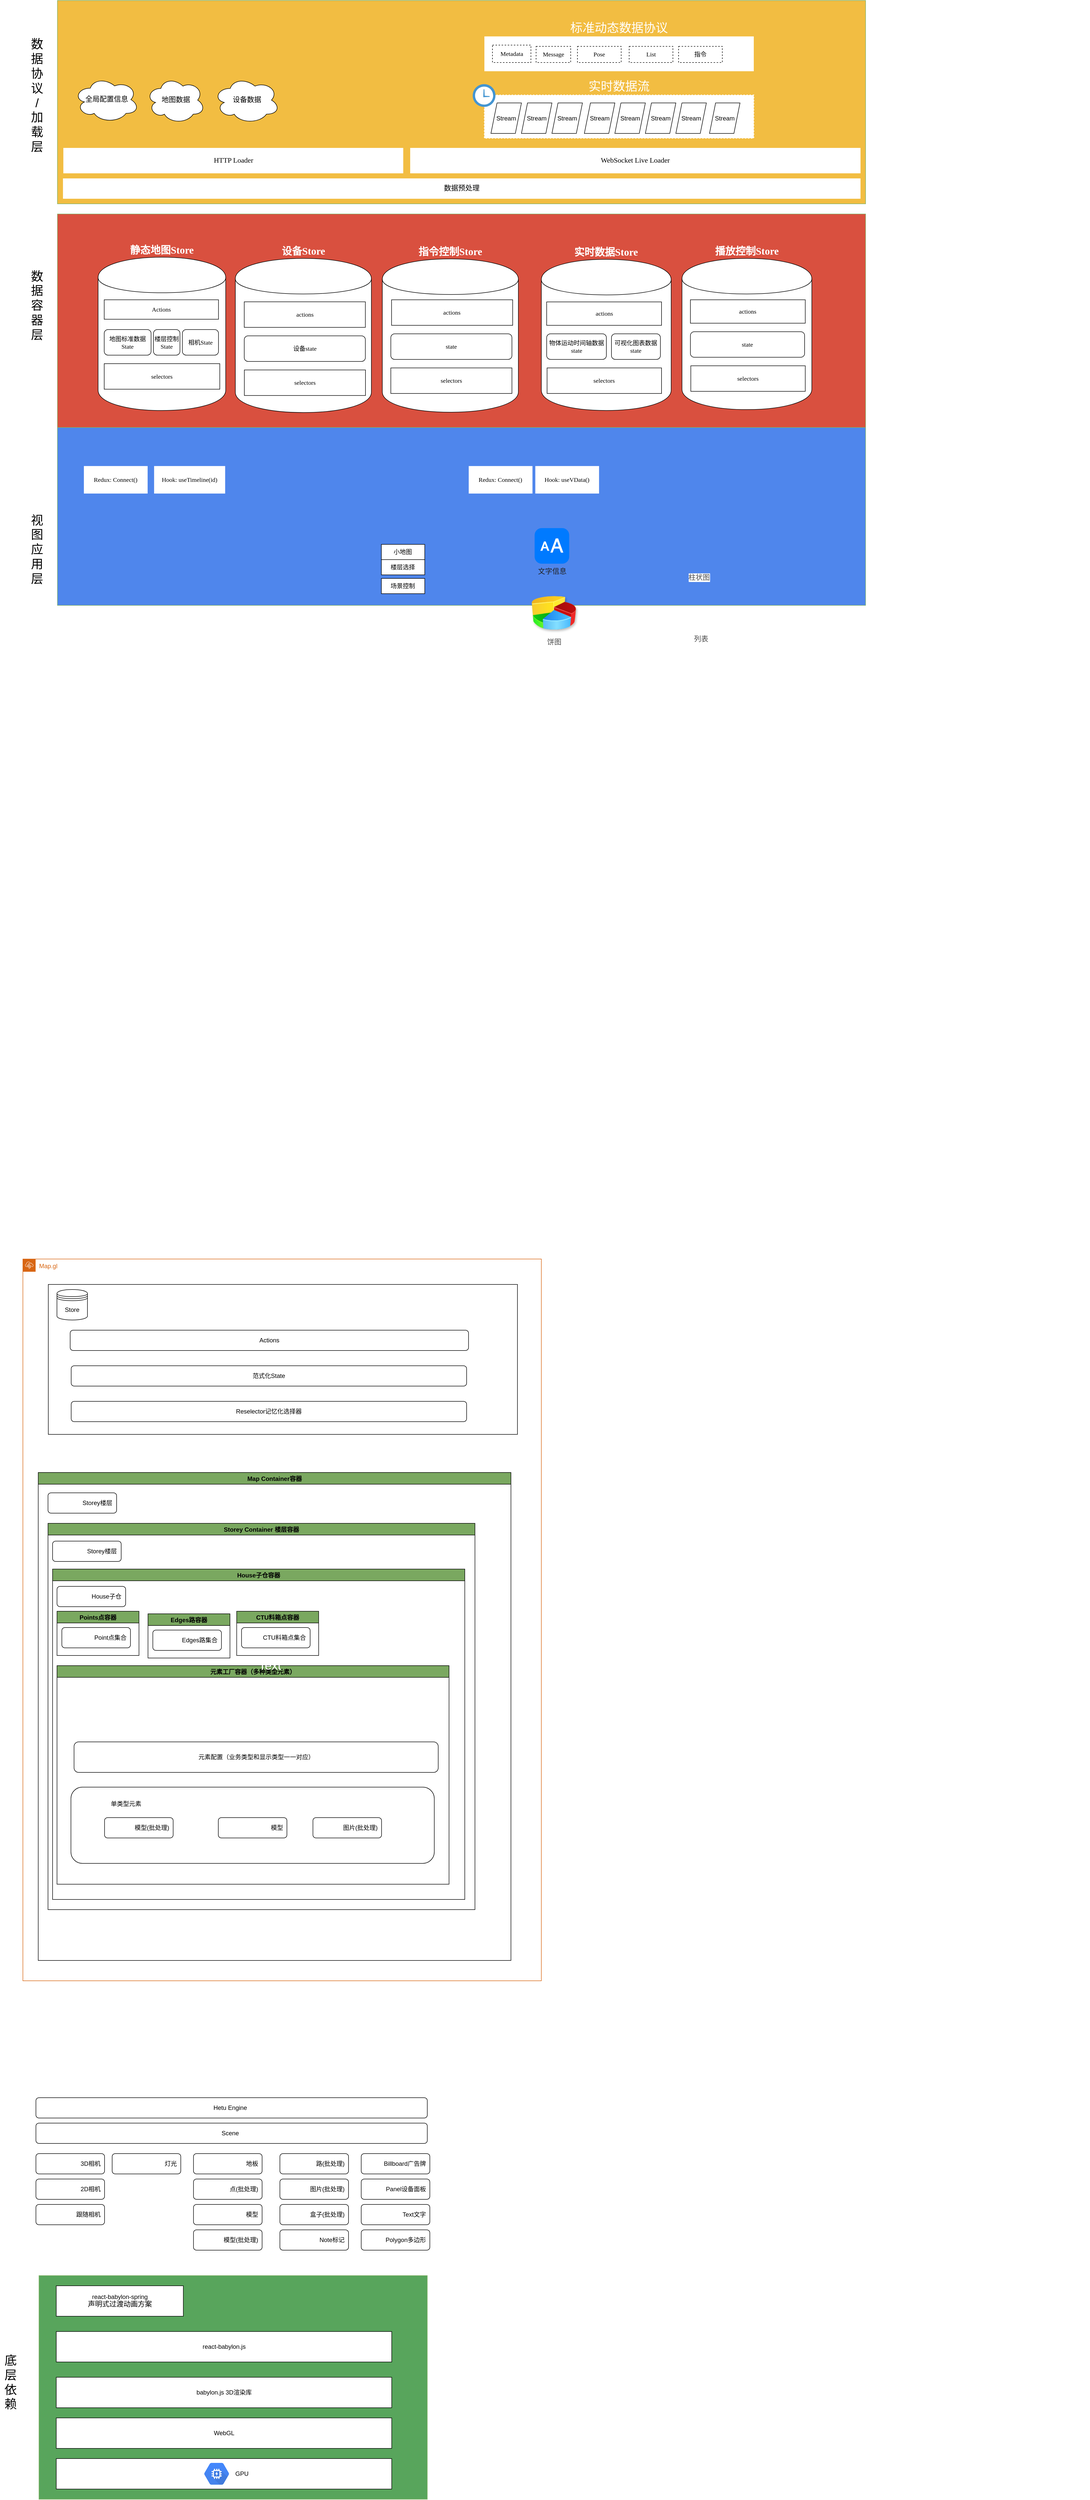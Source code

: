 <mxfile version="12.9.3" type="github">
  <diagram id="kbm905aHLV5Dr9nUJAch" name="Page-1">
    <mxGraphModel dx="5302" dy="6462" grid="1" gridSize="10" guides="1" tooltips="1" connect="1" arrows="1" fold="1" page="1" pageScale="1" pageWidth="827" pageHeight="1169" math="0" shadow="0">
      <root>
        <mxCell id="0" />
        <mxCell id="1" parent="0" />
        <mxCell id="Qb2TL99q_MYCM1XcV-fh-2" value="" style="rounded=0;whiteSpace=wrap;html=1;fillColor=#4F86EC;strokeColor=#82b366;" parent="1" vertex="1">
          <mxGeometry x="-480" y="-1696" width="1590" height="470" as="geometry" />
        </mxCell>
        <mxCell id="G_mRowMAx6_Zk3fWA19y-179" value="Hook: useVData()" style="rounded=0;whiteSpace=wrap;html=1;fontFamily=Verdana;strokeColor=none;" parent="1" vertex="1">
          <mxGeometry x="460.192" y="-1500.116" width="125.408" height="54.118" as="geometry" />
        </mxCell>
        <mxCell id="G_mRowMAx6_Zk3fWA19y-183" value="Hook: useTimeline(id)" style="rounded=0;whiteSpace=wrap;html=1;fontFamily=Verdana;strokeColor=none;" parent="1" vertex="1">
          <mxGeometry x="-289.81" y="-1500.11" width="139.81" height="54.11" as="geometry" />
        </mxCell>
        <mxCell id="G_mRowMAx6_Zk3fWA19y-184" value="Redux: Connect()" style="rounded=0;whiteSpace=wrap;html=1;fontFamily=Verdana;strokeColor=none;" parent="1" vertex="1">
          <mxGeometry x="329.192" y="-1500.106" width="125.408" height="54.118" as="geometry" />
        </mxCell>
        <mxCell id="G_mRowMAx6_Zk3fWA19y-185" value="Redux: Connect()" style="rounded=0;whiteSpace=wrap;html=1;fontFamily=Verdana;strokeColor=none;" parent="1" vertex="1">
          <mxGeometry x="-427.958" y="-1500.116" width="125.408" height="54.118" as="geometry" />
        </mxCell>
        <mxCell id="Qb2TL99q_MYCM1XcV-fh-3" value="" style="rounded=0;whiteSpace=wrap;html=1;fillColor=#D9503F;strokeColor=#82b366;" parent="1" vertex="1">
          <mxGeometry x="-480" y="-1996" width="1590" height="420" as="geometry" />
        </mxCell>
        <mxCell id="lYB_4dRALKVZFrLRTpmS-6" value="" style="group;fontColor=#FFFFFF;" parent="1" vertex="1" connectable="0">
          <mxGeometry x="-400" y="-1911" width="1404.19" height="310" as="geometry" />
        </mxCell>
        <mxCell id="G_mRowMAx6_Zk3fWA19y-153" value="" style="group;fontFamily=Verdana;" parent="lYB_4dRALKVZFrLRTpmS-6" vertex="1" connectable="0">
          <mxGeometry width="288.968" height="301.622" as="geometry" />
        </mxCell>
        <mxCell id="G_mRowMAx6_Zk3fWA19y-114" value="&lt;div style=&quot;text-align: center&quot;&gt;&lt;b style=&quot;font-size: 20px&quot;&gt;&lt;font color=&quot;#ffffff&quot;&gt;静态地图Store&lt;/font&gt;&lt;/b&gt;&lt;br&gt;&lt;/div&gt;" style="shape=cylinder;whiteSpace=wrap;html=1;boundedLbl=1;backgroundOutline=1;labelPosition=center;verticalLabelPosition=top;align=center;verticalAlign=bottom;fontFamily=Verdana;" parent="G_mRowMAx6_Zk3fWA19y-153" vertex="1">
          <mxGeometry width="251.071" height="301.622" as="geometry" />
        </mxCell>
        <mxCell id="G_mRowMAx6_Zk3fWA19y-110" value="楼层控制State" style="rounded=1;whiteSpace=wrap;html=1;fontSize=12;fontFamily=Verdana;" parent="G_mRowMAx6_Zk3fWA19y-153" vertex="1">
          <mxGeometry x="108.955" y="142.432" width="52.109" height="50.27" as="geometry" />
        </mxCell>
        <mxCell id="G_mRowMAx6_Zk3fWA19y-119" value="Actions" style="rounded=0;whiteSpace=wrap;html=1;fontFamily=Verdana;" parent="G_mRowMAx6_Zk3fWA19y-153" vertex="1">
          <mxGeometry x="12.042" y="83.784" width="224.817" height="38.298" as="geometry" />
        </mxCell>
        <mxCell id="esOJimNZTuqzEGKTnxW6-20" value="地图标准数据State" style="rounded=1;whiteSpace=wrap;html=1;fontFamily=Verdana;" parent="G_mRowMAx6_Zk3fWA19y-153" vertex="1">
          <mxGeometry x="12.042" y="142.432" width="92.176" height="50.27" as="geometry" />
        </mxCell>
        <mxCell id="esOJimNZTuqzEGKTnxW6-21" value="相机State" style="rounded=1;whiteSpace=wrap;html=1;fontSize=12;fontFamily=Verdana;" parent="G_mRowMAx6_Zk3fWA19y-153" vertex="1">
          <mxGeometry x="165.801" y="142.432" width="71.058" height="50.27" as="geometry" />
        </mxCell>
        <mxCell id="esOJimNZTuqzEGKTnxW6-22" value="selectors" style="rounded=0;whiteSpace=wrap;html=1;fontFamily=Verdana;" parent="G_mRowMAx6_Zk3fWA19y-153" vertex="1">
          <mxGeometry x="12.042" y="209.459" width="227.385" height="50.27" as="geometry" />
        </mxCell>
        <mxCell id="esOJimNZTuqzEGKTnxW6-3" value="&lt;span style=&quot;font-size: 20px&quot;&gt;&lt;b&gt;指令控制Store&lt;/b&gt;&lt;/span&gt;" style="shape=cylinder;whiteSpace=wrap;html=1;boundedLbl=1;backgroundOutline=1;fontFamily=Verdana;labelPosition=center;verticalLabelPosition=top;align=center;verticalAlign=bottom;fontColor=#FFFFFF;" parent="lYB_4dRALKVZFrLRTpmS-6" vertex="1">
          <mxGeometry x="559.196" y="3.378" width="267.651" height="301.622" as="geometry" />
        </mxCell>
        <mxCell id="esOJimNZTuqzEGKTnxW6-19" value="" style="group;fontColor=#FFFFFF;" parent="lYB_4dRALKVZFrLRTpmS-6" vertex="1" connectable="0">
          <mxGeometry x="270.019" y="12.378" width="267.651" height="293.243" as="geometry" />
        </mxCell>
        <mxCell id="esOJimNZTuqzEGKTnxW6-9" value="&lt;font style=&quot;font-size: 20px&quot; color=&quot;#ffffff&quot;&gt;&lt;b&gt;设备Store&lt;/b&gt;&lt;/font&gt;" style="shape=cylinder;whiteSpace=wrap;html=1;boundedLbl=1;backgroundOutline=1;labelPosition=center;verticalLabelPosition=top;align=center;verticalAlign=bottom;fontFamily=Verdana;" parent="esOJimNZTuqzEGKTnxW6-19" vertex="1">
          <mxGeometry y="-10" width="267.65" height="303.24" as="geometry" />
        </mxCell>
        <mxCell id="esOJimNZTuqzEGKTnxW6-16" value="actions" style="rounded=0;whiteSpace=wrap;html=1;fontFamily=Verdana;" parent="esOJimNZTuqzEGKTnxW6-19" vertex="1">
          <mxGeometry x="17.528" y="75.405" width="238.28" height="50.27" as="geometry" />
        </mxCell>
        <mxCell id="esOJimNZTuqzEGKTnxW6-17" value="设备state" style="rounded=1;whiteSpace=wrap;html=1;fontFamily=Verdana;" parent="esOJimNZTuqzEGKTnxW6-19" vertex="1">
          <mxGeometry x="17.528" y="142.432" width="238.28" height="50.27" as="geometry" />
        </mxCell>
        <mxCell id="esOJimNZTuqzEGKTnxW6-18" value="selectors" style="rounded=0;whiteSpace=wrap;html=1;fontFamily=Verdana;" parent="esOJimNZTuqzEGKTnxW6-19" vertex="1">
          <mxGeometry x="17.741" y="209.459" width="238.28" height="50.27" as="geometry" />
        </mxCell>
        <mxCell id="esOJimNZTuqzEGKTnxW6-59" value="actions" style="rounded=0;whiteSpace=wrap;html=1;fontFamily=Verdana;" parent="lYB_4dRALKVZFrLRTpmS-6" vertex="1">
          <mxGeometry x="577.367" y="83.784" width="238.28" height="50.27" as="geometry" />
        </mxCell>
        <mxCell id="esOJimNZTuqzEGKTnxW6-60" value="state" style="rounded=1;whiteSpace=wrap;html=1;fontFamily=Verdana;" parent="lYB_4dRALKVZFrLRTpmS-6" vertex="1">
          <mxGeometry x="575.913" y="150.811" width="238.28" height="50.27" as="geometry" />
        </mxCell>
        <mxCell id="esOJimNZTuqzEGKTnxW6-61" value="selectors" style="rounded=0;whiteSpace=wrap;html=1;fontFamily=Verdana;" parent="lYB_4dRALKVZFrLRTpmS-6" vertex="1">
          <mxGeometry x="575.913" y="217.838" width="238.28" height="50.27" as="geometry" />
        </mxCell>
        <mxCell id="G_mRowMAx6_Zk3fWA19y-127" value="&lt;div style=&quot;text-align: center&quot;&gt;&lt;b style=&quot;font-size: 20px&quot;&gt;实时数据Store&lt;/b&gt;&lt;br&gt;&lt;/div&gt;" style="shape=cylinder;whiteSpace=wrap;html=1;boundedLbl=1;backgroundOutline=1;labelPosition=center;verticalLabelPosition=top;align=center;verticalAlign=bottom;fontFamily=Verdana;fontColor=#FFFFFF;" parent="lYB_4dRALKVZFrLRTpmS-6" vertex="1">
          <mxGeometry x="872.053" y="4.189" width="255.396" height="297.432" as="geometry" />
        </mxCell>
        <mxCell id="G_mRowMAx6_Zk3fWA19y-131" value="物体运动时间轴数据state" style="rounded=1;whiteSpace=wrap;html=1;fontFamily=Verdana;" parent="lYB_4dRALKVZFrLRTpmS-6" vertex="1">
          <mxGeometry x="882.55" y="150.81" width="117.45" height="50.27" as="geometry" />
        </mxCell>
        <mxCell id="G_mRowMAx6_Zk3fWA19y-132" value="可视化图表数据state" style="rounded=1;whiteSpace=wrap;html=1;fontFamily=Verdana;" parent="lYB_4dRALKVZFrLRTpmS-6" vertex="1">
          <mxGeometry x="1010" y="150.81" width="96.32" height="50.27" as="geometry" />
        </mxCell>
        <mxCell id="esOJimNZTuqzEGKTnxW6-63" value="selectors" style="rounded=0;whiteSpace=wrap;html=1;fontFamily=Verdana;" parent="lYB_4dRALKVZFrLRTpmS-6" vertex="1">
          <mxGeometry x="883.328" y="217.838" width="225.172" height="50.27" as="geometry" />
        </mxCell>
        <mxCell id="esOJimNZTuqzEGKTnxW6-68" value="actions" style="rounded=0;whiteSpace=wrap;html=1;fontFamily=Verdana;" parent="lYB_4dRALKVZFrLRTpmS-6" vertex="1">
          <mxGeometry x="882.546" y="87.973" width="225.954" height="46.081" as="geometry" />
        </mxCell>
        <mxCell id="lYB_4dRALKVZFrLRTpmS-1" value="&lt;div style=&quot;text-align: center&quot;&gt;&lt;span style=&quot;font-size: 20px&quot;&gt;&lt;b&gt;播放控制Store&lt;/b&gt;&lt;/span&gt;&lt;/div&gt;" style="shape=cylinder;whiteSpace=wrap;html=1;boundedLbl=1;backgroundOutline=1;labelPosition=center;verticalLabelPosition=top;align=center;verticalAlign=bottom;fontFamily=Verdana;fontColor=#FFFFFF;" parent="lYB_4dRALKVZFrLRTpmS-6" vertex="1">
          <mxGeometry x="1148.794" y="2.378" width="255.396" height="297.432" as="geometry" />
        </mxCell>
        <mxCell id="lYB_4dRALKVZFrLRTpmS-2" value="state" style="rounded=1;whiteSpace=wrap;html=1;fontFamily=Verdana;" parent="lYB_4dRALKVZFrLRTpmS-6" vertex="1">
          <mxGeometry x="1165.35" y="146.62" width="224.65" height="50.27" as="geometry" />
        </mxCell>
        <mxCell id="lYB_4dRALKVZFrLRTpmS-4" value="selectors" style="rounded=0;whiteSpace=wrap;html=1;fontFamily=Verdana;" parent="lYB_4dRALKVZFrLRTpmS-6" vertex="1">
          <mxGeometry x="1166.128" y="213.649" width="225.172" height="50.27" as="geometry" />
        </mxCell>
        <mxCell id="lYB_4dRALKVZFrLRTpmS-5" value="actions" style="rounded=0;whiteSpace=wrap;html=1;fontFamily=Verdana;" parent="lYB_4dRALKVZFrLRTpmS-6" vertex="1">
          <mxGeometry x="1165.346" y="83.784" width="225.954" height="46.081" as="geometry" />
        </mxCell>
        <mxCell id="lYB_4dRALKVZFrLRTpmS-8" value="" style="rounded=0;whiteSpace=wrap;html=1;fillColor=#F2BD42;strokeColor=#82b366;shadow=0;" parent="1" vertex="1">
          <mxGeometry x="-480" y="-2416" width="1590" height="400" as="geometry" />
        </mxCell>
        <mxCell id="lYB_4dRALKVZFrLRTpmS-38" value="HTTP Loader" style="rounded=0;whiteSpace=wrap;html=1;fontFamily=Verdana;strokeColor=none;fontSize=14;" parent="1" vertex="1">
          <mxGeometry x="-468.36" y="-2126" width="668.72" height="50" as="geometry" />
        </mxCell>
        <mxCell id="lYB_4dRALKVZFrLRTpmS-39" value="WebSocket Live Loader" style="rounded=0;whiteSpace=wrap;html=1;fontFamily=Verdana;strokeColor=none;fontSize=14;" parent="1" vertex="1">
          <mxGeometry x="214.02" y="-2126" width="885.98" height="50" as="geometry" />
        </mxCell>
        <mxCell id="lYB_4dRALKVZFrLRTpmS-49" style="edgeStyle=orthogonalEdgeStyle;rounded=0;orthogonalLoop=1;jettySize=auto;html=1;exitX=0.5;exitY=1;exitDx=0;exitDy=0;" parent="1" source="lYB_4dRALKVZFrLRTpmS-39" target="lYB_4dRALKVZFrLRTpmS-39" edge="1">
          <mxGeometry relative="1" as="geometry" />
        </mxCell>
        <mxCell id="lYB_4dRALKVZFrLRTpmS-43" value="设备数据" style="ellipse;shape=cloud;whiteSpace=wrap;html=1;fontFamily=Verdana;fontSize=14;" parent="1" vertex="1">
          <mxGeometry x="-172.49" y="-2265.99" width="129.78" height="91.95" as="geometry" />
        </mxCell>
        <mxCell id="lYB_4dRALKVZFrLRTpmS-40" value="全局配置信息" style="ellipse;shape=cloud;whiteSpace=wrap;html=1;fontFamily=Verdana;fontSize=14;" parent="1" vertex="1">
          <mxGeometry x="-447.28" y="-2266" width="127.72" height="90" as="geometry" />
        </mxCell>
        <mxCell id="lYB_4dRALKVZFrLRTpmS-41" value="地图数据" style="ellipse;shape=cloud;whiteSpace=wrap;html=1;fontFamily=Verdana;fontSize=14;" parent="1" vertex="1">
          <mxGeometry x="-305.47" y="-2266" width="115.82" height="91.96" as="geometry" />
        </mxCell>
        <mxCell id="lYB_4dRALKVZFrLRTpmS-31" value="&lt;font color=&quot;#ffffff&quot; style=&quot;font-size: 24px&quot;&gt;标准动态数据协议&lt;/font&gt;" style="rounded=0;whiteSpace=wrap;html=1;fillColor=#ffffff;fontSize=12;labelPosition=center;verticalLabelPosition=top;align=center;verticalAlign=bottom;fontFamily=Verdana;strokeColor=none;" parent="1" vertex="1">
          <mxGeometry x="360" y="-2345.36" width="530" height="68.51" as="geometry" />
        </mxCell>
        <mxCell id="lYB_4dRALKVZFrLRTpmS-32" value="Metadata" style="rounded=0;whiteSpace=wrap;html=1;fillColor=#ffffff;fontSize=12;dashed=1;fontFamily=Verdana;" parent="1" vertex="1">
          <mxGeometry x="375.888" y="-2328.233" width="75.666" height="34.255" as="geometry" />
        </mxCell>
        <mxCell id="lYB_4dRALKVZFrLRTpmS-33" value="Message" style="rounded=0;whiteSpace=wrap;html=1;dashed=1;fillColor=#ffffff;fontSize=12;labelPosition=center;verticalLabelPosition=middle;align=center;verticalAlign=middle;fontFamily=Verdana;" parent="1" vertex="1">
          <mxGeometry x="461.726" y="-2325.786" width="68.057" height="31.809" as="geometry" />
        </mxCell>
        <mxCell id="lYB_4dRALKVZFrLRTpmS-35" value="List" style="rounded=0;whiteSpace=wrap;html=1;dashed=1;fillColor=#ffffff;fontSize=12;labelPosition=center;verticalLabelPosition=middle;align=center;verticalAlign=middle;fontFamily=Verdana;" parent="1" vertex="1">
          <mxGeometry x="644.833" y="-2325.786" width="86.062" height="31.809" as="geometry" />
        </mxCell>
        <mxCell id="lYB_4dRALKVZFrLRTpmS-66" value="Pose" style="rounded=0;whiteSpace=wrap;html=1;dashed=1;fillColor=#ffffff;fontSize=12;labelPosition=center;verticalLabelPosition=middle;align=center;verticalAlign=middle;fontFamily=Verdana;" parent="1" vertex="1">
          <mxGeometry x="543.104" y="-2325.786" width="86.062" height="31.809" as="geometry" />
        </mxCell>
        <mxCell id="lYB_4dRALKVZFrLRTpmS-67" value="指令" style="rounded=0;whiteSpace=wrap;html=1;dashed=1;fillColor=#ffffff;fontSize=12;labelPosition=center;verticalLabelPosition=middle;align=center;verticalAlign=middle;fontFamily=Verdana;" parent="1" vertex="1">
          <mxGeometry x="742.063" y="-2325.786" width="86.062" height="31.809" as="geometry" />
        </mxCell>
        <mxCell id="lYB_4dRALKVZFrLRTpmS-68" value="数据容器层" style="text;html=1;strokeColor=none;fillColor=none;align=center;verticalAlign=middle;whiteSpace=wrap;rounded=0;shadow=0;fontSize=24;" parent="1" vertex="1">
          <mxGeometry x="-540" y="-1876" width="40" height="120" as="geometry" />
        </mxCell>
        <mxCell id="lYB_4dRALKVZFrLRTpmS-69" value="数据协议&lt;br&gt;/&lt;br&gt;加载&lt;br&gt;层" style="text;html=1;strokeColor=none;fillColor=none;align=center;verticalAlign=middle;whiteSpace=wrap;rounded=0;shadow=0;fontSize=24;" parent="1" vertex="1">
          <mxGeometry x="-540" y="-2289.08" width="40" height="120" as="geometry" />
        </mxCell>
        <mxCell id="lYB_4dRALKVZFrLRTpmS-70" value="视图&lt;br&gt;应用层" style="text;html=1;strokeColor=none;fillColor=none;align=center;verticalAlign=middle;whiteSpace=wrap;rounded=0;shadow=0;fontSize=24;" parent="1" vertex="1">
          <mxGeometry x="-540" y="-1396" width="40" height="120" as="geometry" />
        </mxCell>
        <mxCell id="lYB_4dRALKVZFrLRTpmS-71" value="底层依赖" style="text;html=1;strokeColor=none;fillColor=none;align=center;verticalAlign=middle;whiteSpace=wrap;rounded=0;shadow=0;fontSize=24;" parent="1" vertex="1">
          <mxGeometry x="-592.32" y="2210" width="40" height="120" as="geometry" />
        </mxCell>
        <mxCell id="lYB_4dRALKVZFrLRTpmS-95" value="" style="shape=image;html=1;verticalAlign=top;verticalLabelPosition=bottom;labelBackgroundColor=#ffffff;imageAspect=0;aspect=fixed;image=https://cdn1.iconfinder.com/data/icons/smallicons-logotypes/32/android-128.png;rounded=0;shadow=1;glass=0;comic=0;strokeColor=#000000;strokeWidth=1;fillColor=none;fontSize=24;fontColor=#FFFFFF;" parent="1" vertex="1">
          <mxGeometry x="-10" y="-1344" width="60" height="60" as="geometry" />
        </mxCell>
        <mxCell id="lYB_4dRALKVZFrLRTpmS-96" value="" style="shape=image;html=1;verticalAlign=top;verticalLabelPosition=bottom;labelBackgroundColor=#ffffff;imageAspect=0;aspect=fixed;image=https://cdn2.iconfinder.com/data/icons/free-1/128/Android__logo__robot-128.png;rounded=0;shadow=1;glass=0;comic=0;strokeColor=#000000;strokeWidth=1;fillColor=none;fontSize=24;fontColor=#FFFFFF;" parent="1" vertex="1">
          <mxGeometry x="62" y="-1344" width="58" height="58" as="geometry" />
        </mxCell>
        <mxCell id="lYB_4dRALKVZFrLRTpmS-97" value="" style="shape=image;html=1;verticalAlign=top;verticalLabelPosition=bottom;labelBackgroundColor=#ffffff;imageAspect=0;aspect=fixed;image=https://cdn0.iconfinder.com/data/icons/construction-2-21/512/construction-industry-building-08-128.png;rounded=0;shadow=1;glass=0;comic=0;strokeColor=#000000;strokeWidth=1;fillColor=none;fontSize=24;fontColor=#FFFFFF;" parent="1" vertex="1">
          <mxGeometry x="-10" y="-1254" width="60" height="60" as="geometry" />
        </mxCell>
        <mxCell id="lYB_4dRALKVZFrLRTpmS-98" value="" style="shape=image;html=1;verticalAlign=top;verticalLabelPosition=bottom;labelBackgroundColor=#ffffff;imageAspect=0;aspect=fixed;image=https://cdn4.iconfinder.com/data/icons/space-exploration-set/128/iStar_Design_Space_LineIcons_Live-16-128.png;rounded=0;shadow=1;glass=0;comic=0;strokeColor=#000000;strokeWidth=1;fillColor=none;fontSize=24;fontColor=#FFFFFF;" parent="1" vertex="1">
          <mxGeometry x="62" y="-1264" width="78" height="78" as="geometry" />
        </mxCell>
        <mxCell id="lYB_4dRALKVZFrLRTpmS-99" value="小地图" style="rounded=0;whiteSpace=wrap;html=1;fontSize=12;fontFamily=Verdana;" parent="1" vertex="1">
          <mxGeometry x="157.32" y="-1346" width="85.35" height="30" as="geometry" />
        </mxCell>
        <mxCell id="lYB_4dRALKVZFrLRTpmS-100" value="楼层选择" style="rounded=0;whiteSpace=wrap;html=1;fontSize=12;fontFamily=Verdana;" parent="1" vertex="1">
          <mxGeometry x="157.32" y="-1316" width="85.35" height="30" as="geometry" />
        </mxCell>
        <mxCell id="lYB_4dRALKVZFrLRTpmS-101" value="场景控制" style="rounded=0;whiteSpace=wrap;html=1;fontSize=12;fontFamily=Verdana;" parent="1" vertex="1">
          <mxGeometry x="157.33" y="-1279" width="85.35" height="30" as="geometry" />
        </mxCell>
        <mxCell id="lYB_4dRALKVZFrLRTpmS-104" value="&lt;font style=&quot;font-size: 14px&quot;&gt;文字信息&lt;br&gt;&lt;/font&gt;" style="html=1;strokeWidth=1;shadow=0;dashed=0;shape=mxgraph.ios7.misc.text_size;fillColor=#007AFF;strokeColor=none;buttonText=;strokeColor2=#222222;fontColor=#222222;fontSize=8;verticalLabelPosition=bottom;verticalAlign=top;align=center;rounded=0;glass=0;comic=0;" parent="1" vertex="1">
          <mxGeometry x="458.87" y="-1378" width="68" height="70" as="geometry" />
        </mxCell>
        <mxCell id="lYB_4dRALKVZFrLRTpmS-158" value="柱状图" style="shape=image;html=1;verticalAlign=top;verticalLabelPosition=bottom;labelBackgroundColor=#ffffff;imageAspect=0;aspect=fixed;image=https://cdn0.iconfinder.com/data/icons/infographic-bar-vol-9/512/1-128.png;rounded=0;shadow=1;glass=0;comic=0;strokeColor=#000000;strokeWidth=1;fillColor=none;fontSize=14;fontColor=#4D4D4D;" parent="1" vertex="1">
          <mxGeometry x="729.81" y="-1400.75" width="104.75" height="104.75" as="geometry" />
        </mxCell>
        <mxCell id="lYB_4dRALKVZFrLRTpmS-165" value="饼图" style="image;html=1;labelBackgroundColor=#ffffff;image=img/lib/clip_art/finance/Pie_Chart_128x128.png;rounded=0;shadow=1;glass=0;comic=0;strokeColor=#000000;strokeWidth=1;fillColor=none;fontSize=14;fontColor=#4D4D4D;" parent="1" vertex="1">
          <mxGeometry x="453.09" y="-1254" width="87.1" height="85" as="geometry" />
        </mxCell>
        <mxCell id="lYB_4dRALKVZFrLRTpmS-167" value="列表" style="shape=image;html=1;verticalAlign=top;verticalLabelPosition=bottom;labelBackgroundColor=#ffffff;imageAspect=0;aspect=fixed;image=https://cdn2.iconfinder.com/data/icons/infographic-bar-vol-10-2/512/4-128.png;rounded=0;shadow=1;glass=0;comic=0;strokeColor=#000000;strokeWidth=1;fillColor=none;fontSize=14;fontColor=#4D4D4D;" parent="1" vertex="1">
          <mxGeometry x="746.22" y="-1254" width="79" height="79" as="geometry" />
        </mxCell>
        <mxCell id="lYB_4dRALKVZFrLRTpmS-168" value="" style="shape=image;html=1;verticalAlign=top;verticalLabelPosition=bottom;labelBackgroundColor=#ffffff;imageAspect=0;aspect=fixed;image=https://cdn1.iconfinder.com/data/icons/nuvola2/128x128/filesystems/pipe.png;rounded=0;shadow=1;glass=0;comic=0;strokeColor=#000000;strokeWidth=1;fillColor=none;fontSize=14;fontColor=#4D4D4D;rotation=-45;" parent="1" vertex="1">
          <mxGeometry x="-413.68" y="-1602.28" width="96.86" height="96.86" as="geometry" />
        </mxCell>
        <mxCell id="lYB_4dRALKVZFrLRTpmS-169" value="" style="shape=image;html=1;verticalAlign=top;verticalLabelPosition=bottom;labelBackgroundColor=#ffffff;imageAspect=0;aspect=fixed;image=https://cdn1.iconfinder.com/data/icons/nuvola2/128x128/filesystems/pipe.png;rounded=0;shadow=1;glass=0;comic=0;strokeColor=#000000;strokeWidth=1;fillColor=none;fontSize=14;fontColor=#4D4D4D;rotation=-45;" parent="1" vertex="1">
          <mxGeometry x="-267.85" y="-1600.79" width="95.89" height="95.89" as="geometry" />
        </mxCell>
        <mxCell id="lYB_4dRALKVZFrLRTpmS-170" value="" style="shape=image;html=1;verticalAlign=top;verticalLabelPosition=bottom;labelBackgroundColor=#ffffff;imageAspect=0;aspect=fixed;image=https://cdn1.iconfinder.com/data/icons/nuvola2/128x128/filesystems/pipe.png;rounded=0;shadow=1;glass=0;comic=0;strokeColor=#000000;strokeWidth=1;fillColor=none;fontSize=14;fontColor=#4D4D4D;rotation=-45;" parent="1" vertex="1">
          <mxGeometry x="337.01" y="-1600.79" width="95.89" height="95.89" as="geometry" />
        </mxCell>
        <mxCell id="lYB_4dRALKVZFrLRTpmS-171" value="" style="shape=image;html=1;verticalAlign=top;verticalLabelPosition=bottom;labelBackgroundColor=#ffffff;imageAspect=0;aspect=fixed;image=https://cdn1.iconfinder.com/data/icons/nuvola2/128x128/filesystems/pipe.png;rounded=0;shadow=1;glass=0;comic=0;strokeColor=#000000;strokeWidth=1;fillColor=none;fontSize=14;fontColor=#4D4D4D;rotation=-45;" parent="1" vertex="1">
          <mxGeometry x="474.96" y="-1599.79" width="95.89" height="95.89" as="geometry" />
        </mxCell>
        <mxCell id="lYB_4dRALKVZFrLRTpmS-182" value="数据预处理" style="rounded=0;whiteSpace=wrap;html=1;fontFamily=Verdana;strokeColor=none;fontSize=14;" parent="1" vertex="1">
          <mxGeometry x="-469.11" y="-2066" width="1569.11" height="40" as="geometry" />
        </mxCell>
        <mxCell id="lYB_4dRALKVZFrLRTpmS-185" value="" style="group" parent="1" vertex="1" connectable="0">
          <mxGeometry x="360" y="-2230" width="529.99" height="84.92" as="geometry" />
        </mxCell>
        <mxCell id="lYB_4dRALKVZFrLRTpmS-53" value="&lt;font style=&quot;font-size: 24px&quot; color=&quot;#ffffff&quot;&gt;实时数据流&lt;/font&gt;" style="rounded=0;whiteSpace=wrap;html=1;strokeColor=#FFFFFF;fillColor=#ffffff;dashed=1;dashPattern=1 2;strokeWidth=2;labelPosition=center;verticalLabelPosition=top;align=center;verticalAlign=bottom;" parent="lYB_4dRALKVZFrLRTpmS-185" vertex="1">
          <mxGeometry width="529.99" height="84.92" as="geometry" />
        </mxCell>
        <mxCell id="lYB_4dRALKVZFrLRTpmS-55" value="Stream" style="shape=parallelogram;perimeter=parallelogramPerimeter;whiteSpace=wrap;html=1;strokeColor=#000000;strokeWidth=1;fillColor=none;" parent="lYB_4dRALKVZFrLRTpmS-185" vertex="1">
          <mxGeometry x="12.9" y="15.51" width="60" height="60" as="geometry" />
        </mxCell>
        <mxCell id="lYB_4dRALKVZFrLRTpmS-58" value="&lt;span style=&quot;white-space: normal&quot;&gt;Stream&lt;/span&gt;" style="shape=parallelogram;perimeter=parallelogramPerimeter;whiteSpace=wrap;html=1;strokeColor=#000000;strokeWidth=1;fillColor=none;" parent="lYB_4dRALKVZFrLRTpmS-185" vertex="1">
          <mxGeometry x="72.9" y="15.51" width="60" height="60" as="geometry" />
        </mxCell>
        <mxCell id="lYB_4dRALKVZFrLRTpmS-59" value="&lt;span style=&quot;white-space: normal&quot;&gt;Stream&lt;/span&gt;" style="shape=parallelogram;perimeter=parallelogramPerimeter;whiteSpace=wrap;html=1;strokeColor=#000000;strokeWidth=1;fillColor=none;" parent="lYB_4dRALKVZFrLRTpmS-185" vertex="1">
          <mxGeometry x="132.9" y="15.51" width="60" height="60" as="geometry" />
        </mxCell>
        <mxCell id="lYB_4dRALKVZFrLRTpmS-60" value="&lt;span style=&quot;white-space: normal&quot;&gt;Stream&lt;/span&gt;" style="shape=parallelogram;perimeter=parallelogramPerimeter;whiteSpace=wrap;html=1;strokeColor=#000000;strokeWidth=1;fillColor=none;" parent="lYB_4dRALKVZFrLRTpmS-185" vertex="1">
          <mxGeometry x="196.7" y="15.51" width="60" height="60" as="geometry" />
        </mxCell>
        <mxCell id="lYB_4dRALKVZFrLRTpmS-61" value="&lt;span style=&quot;white-space: normal&quot;&gt;Stream&lt;/span&gt;" style="shape=parallelogram;perimeter=parallelogramPerimeter;whiteSpace=wrap;html=1;strokeColor=#000000;strokeWidth=1;fillColor=none;" parent="lYB_4dRALKVZFrLRTpmS-185" vertex="1">
          <mxGeometry x="256.7" y="15.51" width="60" height="60" as="geometry" />
        </mxCell>
        <mxCell id="lYB_4dRALKVZFrLRTpmS-62" value="&lt;span style=&quot;white-space: normal&quot;&gt;Stream&lt;/span&gt;" style="shape=parallelogram;perimeter=parallelogramPerimeter;whiteSpace=wrap;html=1;strokeColor=#000000;strokeWidth=1;fillColor=none;" parent="lYB_4dRALKVZFrLRTpmS-185" vertex="1">
          <mxGeometry x="316.7" y="15.51" width="60" height="60" as="geometry" />
        </mxCell>
        <mxCell id="lYB_4dRALKVZFrLRTpmS-63" value="&lt;span style=&quot;white-space: normal&quot;&gt;Stream&lt;/span&gt;" style="shape=parallelogram;perimeter=parallelogramPerimeter;whiteSpace=wrap;html=1;strokeColor=#000000;strokeWidth=1;fillColor=none;" parent="lYB_4dRALKVZFrLRTpmS-185" vertex="1">
          <mxGeometry x="376.7" y="15.51" width="60" height="60" as="geometry" />
        </mxCell>
        <mxCell id="lYB_4dRALKVZFrLRTpmS-64" value="&lt;span style=&quot;white-space: normal&quot;&gt;Stream&lt;/span&gt;" style="shape=parallelogram;perimeter=parallelogramPerimeter;whiteSpace=wrap;html=1;strokeColor=#000000;strokeWidth=1;fillColor=none;" parent="lYB_4dRALKVZFrLRTpmS-185" vertex="1">
          <mxGeometry x="442.9" y="15.51" width="60" height="60" as="geometry" />
        </mxCell>
        <mxCell id="lYB_4dRALKVZFrLRTpmS-180" value="" style="shadow=0;dashed=0;html=1;strokeColor=none;fillColor=#4495D1;labelPosition=center;verticalLabelPosition=bottom;verticalAlign=top;align=center;outlineConnect=0;shape=mxgraph.veeam.time;rounded=0;glass=0;comic=0;fontSize=14;fontColor=#FFFFFF;" parent="1" vertex="1">
          <mxGeometry x="337.01" y="-2251.48" width="44.8" height="44.8" as="geometry" />
        </mxCell>
        <mxCell id="lYB_4dRALKVZFrLRTpmS-186" value="Text" style="text;html=1;align=center;verticalAlign=middle;resizable=0;points=[];autosize=1;fontSize=14;fontColor=#FFFFFF;" parent="1" vertex="1">
          <mxGeometry x="1510" y="-1611" width="40" height="20" as="geometry" />
        </mxCell>
        <mxCell id="QesI7u1L_WgdvTfQqV23-28" value="" style="group" vertex="1" connectable="0" parent="1">
          <mxGeometry x="-516.32" y="2040" width="764" height="460" as="geometry" />
        </mxCell>
        <mxCell id="Qb2TL99q_MYCM1XcV-fh-1" value="" style="rounded=0;whiteSpace=wrap;html=1;fillColor=#58A55C;strokeColor=#82b366;fontSize=14;" parent="QesI7u1L_WgdvTfQqV23-28" vertex="1">
          <mxGeometry y="20" width="764" height="440" as="geometry" />
        </mxCell>
        <mxCell id="QesI7u1L_WgdvTfQqV23-16" value="WebGL" style="rounded=0;whiteSpace=wrap;html=1;align=center;" vertex="1" parent="QesI7u1L_WgdvTfQqV23-28">
          <mxGeometry x="34" y="300" width="660" height="60" as="geometry" />
        </mxCell>
        <mxCell id="QesI7u1L_WgdvTfQqV23-17" value="babylon.js 3D渲染库" style="rounded=0;whiteSpace=wrap;html=1;align=center;" vertex="1" parent="QesI7u1L_WgdvTfQqV23-28">
          <mxGeometry x="34" y="220" width="660" height="60" as="geometry" />
        </mxCell>
        <mxCell id="QesI7u1L_WgdvTfQqV23-18" value="react-babylon.js" style="rounded=0;whiteSpace=wrap;html=1;align=center;" vertex="1" parent="QesI7u1L_WgdvTfQqV23-28">
          <mxGeometry x="34" y="130" width="660" height="60" as="geometry" />
        </mxCell>
        <mxCell id="QesI7u1L_WgdvTfQqV23-19" value="" style="group" vertex="1" connectable="0" parent="QesI7u1L_WgdvTfQqV23-28">
          <mxGeometry x="34" y="380" width="660" height="60" as="geometry" />
        </mxCell>
        <mxCell id="QesI7u1L_WgdvTfQqV23-7" value="" style="rounded=0;whiteSpace=wrap;html=1;align=left;" vertex="1" parent="QesI7u1L_WgdvTfQqV23-19">
          <mxGeometry width="660" height="60" as="geometry" />
        </mxCell>
        <mxCell id="QesI7u1L_WgdvTfQqV23-8" value="&amp;nbsp; &amp;nbsp;GPU" style="shape=mxgraph.gcp.compute.gpu;html=1;fillColor=#4387FD;gradientColor=#4683EA;strokeColor=none;verticalLabelPosition=middle;verticalAlign=middle;align=left;labelPosition=right;" vertex="1" parent="QesI7u1L_WgdvTfQqV23-19">
          <mxGeometry x="291.06" y="8.56" width="48.94" height="42.87" as="geometry" />
        </mxCell>
        <mxCell id="QesI7u1L_WgdvTfQqV23-22" value="react-babylon-spring&lt;br&gt;&lt;span style=&quot;font-family: &amp;#34;verdana&amp;#34; ; font-size: 14px&quot;&gt;声明式过渡动画方案&lt;/span&gt;" style="rounded=0;whiteSpace=wrap;html=1;align=center;" vertex="1" parent="QesI7u1L_WgdvTfQqV23-28">
          <mxGeometry x="34" y="40" width="250" height="60" as="geometry" />
        </mxCell>
        <mxCell id="lYB_4dRALKVZFrLRTpmS-175" value="" style="shape=image;html=1;verticalAlign=top;verticalLabelPosition=bottom;labelBackgroundColor=#ffffff;imageAspect=0;aspect=fixed;image=https://cdn3.iconfinder.com/data/icons/fatcow/32/connect.png;rounded=0;shadow=1;glass=0;comic=0;strokeColor=#000000;strokeWidth=1;fillColor=none;fontSize=14;fontColor=#4D4D4D;rotation=-45;" parent="QesI7u1L_WgdvTfQqV23-28" vertex="1">
          <mxGeometry x="142.69" y="100" width="31" height="31" as="geometry" />
        </mxCell>
        <mxCell id="QesI7u1L_WgdvTfQqV23-27" value="" style="shape=image;html=1;verticalAlign=top;verticalLabelPosition=bottom;labelBackgroundColor=#ffffff;imageAspect=0;aspect=fixed;image=https://cdn3.iconfinder.com/data/icons/fatcow/32/connect.png;rounded=0;shadow=1;glass=0;comic=0;strokeColor=#000000;strokeWidth=1;fillColor=none;fontSize=14;fontColor=#4D4D4D;rotation=-45;" vertex="1" parent="QesI7u1L_WgdvTfQqV23-28">
          <mxGeometry x="348.5" y="190" width="31" height="31" as="geometry" />
        </mxCell>
        <mxCell id="QesI7u1L_WgdvTfQqV23-48" value="" style="group;labelPosition=right;verticalLabelPosition=middle;align=center;verticalAlign=middle;textDirection=rtl;" vertex="1" connectable="0" parent="1">
          <mxGeometry x="-212.32" y="1870" width="135" height="40" as="geometry" />
        </mxCell>
        <mxCell id="QesI7u1L_WgdvTfQqV23-49" value="&lt;div&gt;&lt;span&gt;点(批处理)&lt;/span&gt;&lt;/div&gt;" style="rounded=1;whiteSpace=wrap;html=1;align=right;spacingRight=6;" vertex="1" parent="QesI7u1L_WgdvTfQqV23-48">
          <mxGeometry width="135" height="40" as="geometry" />
        </mxCell>
        <mxCell id="QesI7u1L_WgdvTfQqV23-50" value="" style="shape=image;html=1;verticalAlign=top;verticalLabelPosition=bottom;labelBackgroundColor=#ffffff;imageAspect=0;aspect=fixed;image=https://cdn2.iconfinder.com/data/icons/line-hero-essentials/32/Essentials_puzzle_component-128.png;fillColor=#7AA860;align=center;" vertex="1" parent="QesI7u1L_WgdvTfQqV23-48">
          <mxGeometry x="10" y="5" width="30" height="30" as="geometry" />
        </mxCell>
        <mxCell id="QesI7u1L_WgdvTfQqV23-51" value="" style="group;labelPosition=right;verticalLabelPosition=middle;align=center;verticalAlign=middle;textDirection=rtl;" vertex="1" connectable="0" parent="1">
          <mxGeometry x="-212.32" y="1820" width="135" height="40" as="geometry" />
        </mxCell>
        <mxCell id="QesI7u1L_WgdvTfQqV23-52" value="&lt;div&gt;&lt;span&gt;地板&lt;/span&gt;&lt;/div&gt;" style="rounded=1;whiteSpace=wrap;html=1;align=right;spacingRight=6;" vertex="1" parent="QesI7u1L_WgdvTfQqV23-51">
          <mxGeometry width="135" height="40" as="geometry" />
        </mxCell>
        <mxCell id="QesI7u1L_WgdvTfQqV23-53" value="" style="shape=image;html=1;verticalAlign=top;verticalLabelPosition=bottom;labelBackgroundColor=#ffffff;imageAspect=0;aspect=fixed;image=https://cdn2.iconfinder.com/data/icons/line-hero-essentials/32/Essentials_puzzle_component-128.png;fillColor=#7AA860;align=center;" vertex="1" parent="QesI7u1L_WgdvTfQqV23-51">
          <mxGeometry x="10" y="5" width="30" height="30" as="geometry" />
        </mxCell>
        <mxCell id="QesI7u1L_WgdvTfQqV23-54" value="" style="group;labelPosition=right;verticalLabelPosition=middle;align=center;verticalAlign=middle;textDirection=rtl;" vertex="1" connectable="0" parent="1">
          <mxGeometry x="-212.32" y="1920" width="135" height="40" as="geometry" />
        </mxCell>
        <mxCell id="QesI7u1L_WgdvTfQqV23-55" value="&lt;div&gt;&lt;span&gt;模型&lt;/span&gt;&lt;/div&gt;" style="rounded=1;whiteSpace=wrap;html=1;align=right;spacingRight=6;" vertex="1" parent="QesI7u1L_WgdvTfQqV23-54">
          <mxGeometry width="135" height="40" as="geometry" />
        </mxCell>
        <mxCell id="QesI7u1L_WgdvTfQqV23-56" value="" style="shape=image;html=1;verticalAlign=top;verticalLabelPosition=bottom;labelBackgroundColor=#ffffff;imageAspect=0;aspect=fixed;image=https://cdn2.iconfinder.com/data/icons/line-hero-essentials/32/Essentials_puzzle_component-128.png;fillColor=#7AA860;align=center;" vertex="1" parent="QesI7u1L_WgdvTfQqV23-54">
          <mxGeometry x="10" y="5" width="30" height="30" as="geometry" />
        </mxCell>
        <mxCell id="QesI7u1L_WgdvTfQqV23-57" value="" style="group;labelPosition=right;verticalLabelPosition=middle;align=center;verticalAlign=middle;textDirection=rtl;" vertex="1" connectable="0" parent="1">
          <mxGeometry x="-212.32" y="1970" width="135" height="40" as="geometry" />
        </mxCell>
        <mxCell id="QesI7u1L_WgdvTfQqV23-58" value="模型(批处理)" style="rounded=1;whiteSpace=wrap;html=1;align=right;spacingRight=6;" vertex="1" parent="QesI7u1L_WgdvTfQqV23-57">
          <mxGeometry width="135" height="40" as="geometry" />
        </mxCell>
        <mxCell id="QesI7u1L_WgdvTfQqV23-59" value="" style="shape=image;html=1;verticalAlign=top;verticalLabelPosition=bottom;labelBackgroundColor=#ffffff;imageAspect=0;aspect=fixed;image=https://cdn2.iconfinder.com/data/icons/line-hero-essentials/32/Essentials_puzzle_component-128.png;fillColor=#7AA860;align=center;" vertex="1" parent="QesI7u1L_WgdvTfQqV23-57">
          <mxGeometry x="10" y="5" width="30" height="30" as="geometry" />
        </mxCell>
        <mxCell id="QesI7u1L_WgdvTfQqV23-60" value="" style="group;labelPosition=right;verticalLabelPosition=middle;align=center;verticalAlign=middle;textDirection=rtl;" vertex="1" connectable="0" parent="1">
          <mxGeometry x="-42.32" y="1820" width="135" height="40" as="geometry" />
        </mxCell>
        <mxCell id="QesI7u1L_WgdvTfQqV23-61" value="路(批处理)" style="rounded=1;whiteSpace=wrap;html=1;align=right;spacingRight=6;" vertex="1" parent="QesI7u1L_WgdvTfQqV23-60">
          <mxGeometry width="135" height="40" as="geometry" />
        </mxCell>
        <mxCell id="QesI7u1L_WgdvTfQqV23-62" value="" style="shape=image;html=1;verticalAlign=top;verticalLabelPosition=bottom;labelBackgroundColor=#ffffff;imageAspect=0;aspect=fixed;image=https://cdn2.iconfinder.com/data/icons/line-hero-essentials/32/Essentials_puzzle_component-128.png;fillColor=#7AA860;align=center;" vertex="1" parent="QesI7u1L_WgdvTfQqV23-60">
          <mxGeometry x="10" y="5" width="30" height="30" as="geometry" />
        </mxCell>
        <mxCell id="QesI7u1L_WgdvTfQqV23-63" value="" style="group;labelPosition=right;verticalLabelPosition=middle;align=center;verticalAlign=middle;textDirection=rtl;" vertex="1" connectable="0" parent="1">
          <mxGeometry x="-42.32" y="1870" width="135" height="40" as="geometry" />
        </mxCell>
        <mxCell id="QesI7u1L_WgdvTfQqV23-64" value="图片(批处理)" style="rounded=1;whiteSpace=wrap;html=1;align=right;spacingRight=6;" vertex="1" parent="QesI7u1L_WgdvTfQqV23-63">
          <mxGeometry width="135" height="40" as="geometry" />
        </mxCell>
        <mxCell id="QesI7u1L_WgdvTfQqV23-65" value="" style="shape=image;html=1;verticalAlign=top;verticalLabelPosition=bottom;labelBackgroundColor=#ffffff;imageAspect=0;aspect=fixed;image=https://cdn2.iconfinder.com/data/icons/line-hero-essentials/32/Essentials_puzzle_component-128.png;fillColor=#7AA860;align=center;" vertex="1" parent="QesI7u1L_WgdvTfQqV23-63">
          <mxGeometry x="10" y="5" width="30" height="30" as="geometry" />
        </mxCell>
        <mxCell id="QesI7u1L_WgdvTfQqV23-66" value="" style="group;labelPosition=right;verticalLabelPosition=middle;align=center;verticalAlign=middle;textDirection=rtl;" vertex="1" connectable="0" parent="1">
          <mxGeometry x="-42.32" y="1920" width="135" height="40" as="geometry" />
        </mxCell>
        <mxCell id="QesI7u1L_WgdvTfQqV23-67" value="盒子(批处理)" style="rounded=1;whiteSpace=wrap;html=1;align=right;spacingRight=6;" vertex="1" parent="QesI7u1L_WgdvTfQqV23-66">
          <mxGeometry width="135" height="40" as="geometry" />
        </mxCell>
        <mxCell id="QesI7u1L_WgdvTfQqV23-68" value="" style="shape=image;html=1;verticalAlign=top;verticalLabelPosition=bottom;labelBackgroundColor=#ffffff;imageAspect=0;aspect=fixed;image=https://cdn2.iconfinder.com/data/icons/line-hero-essentials/32/Essentials_puzzle_component-128.png;fillColor=#7AA860;align=center;" vertex="1" parent="QesI7u1L_WgdvTfQqV23-66">
          <mxGeometry x="10" y="5" width="30" height="30" as="geometry" />
        </mxCell>
        <mxCell id="QesI7u1L_WgdvTfQqV23-69" value="" style="group;labelPosition=right;verticalLabelPosition=middle;align=center;verticalAlign=middle;textDirection=rtl;" vertex="1" connectable="0" parent="1">
          <mxGeometry x="-42.32" y="1970" width="135" height="40" as="geometry" />
        </mxCell>
        <mxCell id="QesI7u1L_WgdvTfQqV23-70" value="Note标记" style="rounded=1;whiteSpace=wrap;html=1;align=right;spacingRight=6;" vertex="1" parent="QesI7u1L_WgdvTfQqV23-69">
          <mxGeometry width="135" height="40" as="geometry" />
        </mxCell>
        <mxCell id="QesI7u1L_WgdvTfQqV23-71" value="" style="shape=image;html=1;verticalAlign=top;verticalLabelPosition=bottom;labelBackgroundColor=#ffffff;imageAspect=0;aspect=fixed;image=https://cdn2.iconfinder.com/data/icons/line-hero-essentials/32/Essentials_puzzle_component-128.png;fillColor=#7AA860;align=center;" vertex="1" parent="QesI7u1L_WgdvTfQqV23-69">
          <mxGeometry x="10" y="5" width="30" height="30" as="geometry" />
        </mxCell>
        <mxCell id="QesI7u1L_WgdvTfQqV23-74" value="" style="group;labelPosition=right;verticalLabelPosition=middle;align=center;verticalAlign=middle;textDirection=rtl;" vertex="1" connectable="0" parent="1">
          <mxGeometry x="117.68" y="1820" width="135" height="40" as="geometry" />
        </mxCell>
        <mxCell id="QesI7u1L_WgdvTfQqV23-75" value="Billboard广告牌" style="rounded=1;whiteSpace=wrap;html=1;align=right;spacingRight=6;" vertex="1" parent="QesI7u1L_WgdvTfQqV23-74">
          <mxGeometry width="135" height="40" as="geometry" />
        </mxCell>
        <mxCell id="QesI7u1L_WgdvTfQqV23-76" value="" style="shape=image;html=1;verticalAlign=top;verticalLabelPosition=bottom;labelBackgroundColor=#ffffff;imageAspect=0;aspect=fixed;image=https://cdn2.iconfinder.com/data/icons/line-hero-essentials/32/Essentials_puzzle_component-128.png;fillColor=#7AA860;align=center;" vertex="1" parent="QesI7u1L_WgdvTfQqV23-74">
          <mxGeometry x="10" y="5" width="30" height="30" as="geometry" />
        </mxCell>
        <mxCell id="QesI7u1L_WgdvTfQqV23-77" value="" style="group;labelPosition=right;verticalLabelPosition=middle;align=center;verticalAlign=middle;textDirection=rtl;" vertex="1" connectable="0" parent="1">
          <mxGeometry x="117.68" y="1870" width="135" height="40" as="geometry" />
        </mxCell>
        <mxCell id="QesI7u1L_WgdvTfQqV23-78" value="Panel设备面板" style="rounded=1;whiteSpace=wrap;html=1;align=right;spacingRight=6;" vertex="1" parent="QesI7u1L_WgdvTfQqV23-77">
          <mxGeometry width="135" height="40" as="geometry" />
        </mxCell>
        <mxCell id="QesI7u1L_WgdvTfQqV23-79" value="" style="shape=image;html=1;verticalAlign=top;verticalLabelPosition=bottom;labelBackgroundColor=#ffffff;imageAspect=0;aspect=fixed;image=https://cdn2.iconfinder.com/data/icons/line-hero-essentials/32/Essentials_puzzle_component-128.png;fillColor=#7AA860;align=center;" vertex="1" parent="QesI7u1L_WgdvTfQqV23-77">
          <mxGeometry x="10" y="5" width="30" height="30" as="geometry" />
        </mxCell>
        <mxCell id="QesI7u1L_WgdvTfQqV23-80" value="" style="group;labelPosition=right;verticalLabelPosition=middle;align=center;verticalAlign=middle;textDirection=rtl;" vertex="1" connectable="0" parent="1">
          <mxGeometry x="-522.32" y="1820" width="135" height="40" as="geometry" />
        </mxCell>
        <mxCell id="QesI7u1L_WgdvTfQqV23-81" value="&lt;div&gt;&lt;span&gt;3D相机&lt;/span&gt;&lt;/div&gt;" style="rounded=1;whiteSpace=wrap;html=1;align=right;spacingRight=6;" vertex="1" parent="QesI7u1L_WgdvTfQqV23-80">
          <mxGeometry width="135" height="40" as="geometry" />
        </mxCell>
        <mxCell id="QesI7u1L_WgdvTfQqV23-82" value="" style="shape=image;html=1;verticalAlign=top;verticalLabelPosition=bottom;labelBackgroundColor=#ffffff;imageAspect=0;aspect=fixed;image=https://cdn2.iconfinder.com/data/icons/line-hero-essentials/32/Essentials_puzzle_component-128.png;fillColor=#7AA860;align=center;" vertex="1" parent="QesI7u1L_WgdvTfQqV23-80">
          <mxGeometry x="10" y="5" width="30" height="30" as="geometry" />
        </mxCell>
        <mxCell id="QesI7u1L_WgdvTfQqV23-83" value="" style="group;labelPosition=right;verticalLabelPosition=middle;align=center;verticalAlign=middle;textDirection=rtl;" vertex="1" connectable="0" parent="1">
          <mxGeometry x="-522.32" y="1870" width="135" height="40" as="geometry" />
        </mxCell>
        <mxCell id="QesI7u1L_WgdvTfQqV23-84" value="&lt;div&gt;&lt;span&gt;2D相机&lt;/span&gt;&lt;/div&gt;" style="rounded=1;whiteSpace=wrap;html=1;align=right;spacingRight=6;" vertex="1" parent="QesI7u1L_WgdvTfQqV23-83">
          <mxGeometry width="135" height="40" as="geometry" />
        </mxCell>
        <mxCell id="QesI7u1L_WgdvTfQqV23-85" value="" style="shape=image;html=1;verticalAlign=top;verticalLabelPosition=bottom;labelBackgroundColor=#ffffff;imageAspect=0;aspect=fixed;image=https://cdn2.iconfinder.com/data/icons/line-hero-essentials/32/Essentials_puzzle_component-128.png;fillColor=#7AA860;align=center;" vertex="1" parent="QesI7u1L_WgdvTfQqV23-83">
          <mxGeometry x="10" y="5" width="30" height="30" as="geometry" />
        </mxCell>
        <mxCell id="QesI7u1L_WgdvTfQqV23-86" value="" style="group;labelPosition=right;verticalLabelPosition=middle;align=center;verticalAlign=middle;textDirection=rtl;" vertex="1" connectable="0" parent="1">
          <mxGeometry x="-372.32" y="1820" width="135" height="40" as="geometry" />
        </mxCell>
        <mxCell id="QesI7u1L_WgdvTfQqV23-87" value="灯光" style="rounded=1;whiteSpace=wrap;html=1;align=right;spacingRight=6;" vertex="1" parent="QesI7u1L_WgdvTfQqV23-86">
          <mxGeometry width="135" height="40" as="geometry" />
        </mxCell>
        <mxCell id="QesI7u1L_WgdvTfQqV23-88" value="" style="shape=image;html=1;verticalAlign=top;verticalLabelPosition=bottom;labelBackgroundColor=#ffffff;imageAspect=0;aspect=fixed;image=https://cdn2.iconfinder.com/data/icons/line-hero-essentials/32/Essentials_puzzle_component-128.png;fillColor=#7AA860;align=center;" vertex="1" parent="QesI7u1L_WgdvTfQqV23-86">
          <mxGeometry x="10" y="5" width="30" height="30" as="geometry" />
        </mxCell>
        <mxCell id="QesI7u1L_WgdvTfQqV23-89" value="" style="group;labelPosition=right;verticalLabelPosition=middle;align=center;verticalAlign=middle;textDirection=rtl;" vertex="1" connectable="0" parent="1">
          <mxGeometry x="-522.32" y="1920" width="135" height="40" as="geometry" />
        </mxCell>
        <mxCell id="QesI7u1L_WgdvTfQqV23-90" value="跟随相机" style="rounded=1;whiteSpace=wrap;html=1;align=right;spacingRight=6;" vertex="1" parent="QesI7u1L_WgdvTfQqV23-89">
          <mxGeometry width="135" height="40" as="geometry" />
        </mxCell>
        <mxCell id="QesI7u1L_WgdvTfQqV23-91" value="" style="shape=image;html=1;verticalAlign=top;verticalLabelPosition=bottom;labelBackgroundColor=#ffffff;imageAspect=0;aspect=fixed;image=https://cdn2.iconfinder.com/data/icons/line-hero-essentials/32/Essentials_puzzle_component-128.png;fillColor=#7AA860;align=center;" vertex="1" parent="QesI7u1L_WgdvTfQqV23-89">
          <mxGeometry x="10" y="5" width="30" height="30" as="geometry" />
        </mxCell>
        <mxCell id="QesI7u1L_WgdvTfQqV23-92" value="" style="group;labelPosition=right;verticalLabelPosition=middle;align=center;verticalAlign=middle;textDirection=rtl;" vertex="1" connectable="0" parent="1">
          <mxGeometry x="117.68" y="1920" width="135" height="40" as="geometry" />
        </mxCell>
        <mxCell id="QesI7u1L_WgdvTfQqV23-93" value="Text文字" style="rounded=1;whiteSpace=wrap;html=1;align=right;spacingRight=6;" vertex="1" parent="QesI7u1L_WgdvTfQqV23-92">
          <mxGeometry width="135" height="40" as="geometry" />
        </mxCell>
        <mxCell id="QesI7u1L_WgdvTfQqV23-94" value="" style="shape=image;html=1;verticalAlign=top;verticalLabelPosition=bottom;labelBackgroundColor=#ffffff;imageAspect=0;aspect=fixed;image=https://cdn2.iconfinder.com/data/icons/line-hero-essentials/32/Essentials_puzzle_component-128.png;fillColor=#7AA860;align=center;" vertex="1" parent="QesI7u1L_WgdvTfQqV23-92">
          <mxGeometry x="10" y="5" width="30" height="30" as="geometry" />
        </mxCell>
        <mxCell id="QesI7u1L_WgdvTfQqV23-95" value="" style="group;labelPosition=right;verticalLabelPosition=middle;align=center;verticalAlign=middle;textDirection=rtl;" vertex="1" connectable="0" parent="1">
          <mxGeometry x="117.68" y="1970" width="135" height="40" as="geometry" />
        </mxCell>
        <mxCell id="QesI7u1L_WgdvTfQqV23-96" value="Polygon多边形" style="rounded=1;whiteSpace=wrap;html=1;align=right;spacingRight=6;" vertex="1" parent="QesI7u1L_WgdvTfQqV23-95">
          <mxGeometry width="135" height="40" as="geometry" />
        </mxCell>
        <mxCell id="QesI7u1L_WgdvTfQqV23-97" value="" style="shape=image;html=1;verticalAlign=top;verticalLabelPosition=bottom;labelBackgroundColor=#ffffff;imageAspect=0;aspect=fixed;image=https://cdn2.iconfinder.com/data/icons/line-hero-essentials/32/Essentials_puzzle_component-128.png;fillColor=#7AA860;align=center;" vertex="1" parent="QesI7u1L_WgdvTfQqV23-95">
          <mxGeometry x="10" y="5" width="30" height="30" as="geometry" />
        </mxCell>
        <mxCell id="QesI7u1L_WgdvTfQqV23-135" value="" style="group;labelPosition=right;verticalLabelPosition=middle;align=center;verticalAlign=middle;textDirection=rtl;" vertex="1" connectable="0" parent="1">
          <mxGeometry x="-522.32" y="1710" width="770" height="40" as="geometry" />
        </mxCell>
        <mxCell id="QesI7u1L_WgdvTfQqV23-136" value="Hetu Engine" style="rounded=1;whiteSpace=wrap;html=1;align=center;spacingRight=6;" vertex="1" parent="QesI7u1L_WgdvTfQqV23-135">
          <mxGeometry width="770.0" height="40" as="geometry" />
        </mxCell>
        <mxCell id="QesI7u1L_WgdvTfQqV23-139" value="" style="group;labelPosition=right;verticalLabelPosition=middle;align=center;verticalAlign=middle;textDirection=rtl;" vertex="1" connectable="0" parent="1">
          <mxGeometry x="-522.32" y="1760" width="770" height="40" as="geometry" />
        </mxCell>
        <mxCell id="QesI7u1L_WgdvTfQqV23-140" value="Scene" style="rounded=1;whiteSpace=wrap;html=1;align=center;spacingRight=6;" vertex="1" parent="QesI7u1L_WgdvTfQqV23-139">
          <mxGeometry width="770.0" height="40" as="geometry" />
        </mxCell>
        <mxCell id="QesI7u1L_WgdvTfQqV23-241" value="" style="group" vertex="1" connectable="0" parent="1">
          <mxGeometry x="-547.95" y="60" width="1020" height="1420" as="geometry" />
        </mxCell>
        <mxCell id="QesI7u1L_WgdvTfQqV23-239" value="" style="group" vertex="1" connectable="0" parent="QesI7u1L_WgdvTfQqV23-241">
          <mxGeometry width="1020" height="1420" as="geometry" />
        </mxCell>
        <mxCell id="QesI7u1L_WgdvTfQqV23-170" value="Map Container容器" style="swimlane;fillColor=#7AA860;align=center;" vertex="1" parent="QesI7u1L_WgdvTfQqV23-239">
          <mxGeometry x="30.19" y="420" width="930" height="960" as="geometry" />
        </mxCell>
        <mxCell id="QesI7u1L_WgdvTfQqV23-147" value="" style="group" vertex="1" connectable="0" parent="QesI7u1L_WgdvTfQqV23-170">
          <mxGeometry x="19.19" y="10" width="840" height="760" as="geometry" />
        </mxCell>
        <mxCell id="QesI7u1L_WgdvTfQqV23-141" value="Storey Container 楼层容器" style="swimlane;fillColor=#7AA860;align=center;" vertex="1" parent="QesI7u1L_WgdvTfQqV23-147">
          <mxGeometry y="90" width="840" height="760" as="geometry" />
        </mxCell>
        <mxCell id="QesI7u1L_WgdvTfQqV23-99" value="" style="group;labelPosition=right;verticalLabelPosition=middle;align=center;verticalAlign=middle;textDirection=rtl;" vertex="1" connectable="0" parent="QesI7u1L_WgdvTfQqV23-141">
          <mxGeometry x="9" y="35" width="135" height="40" as="geometry" />
        </mxCell>
        <mxCell id="QesI7u1L_WgdvTfQqV23-100" value="Storey楼层" style="rounded=1;whiteSpace=wrap;html=1;align=right;spacingRight=6;" vertex="1" parent="QesI7u1L_WgdvTfQqV23-99">
          <mxGeometry width="135" height="40" as="geometry" />
        </mxCell>
        <mxCell id="QesI7u1L_WgdvTfQqV23-101" value="" style="shape=image;html=1;verticalAlign=top;verticalLabelPosition=bottom;labelBackgroundColor=#ffffff;imageAspect=0;aspect=fixed;image=https://cdn2.iconfinder.com/data/icons/line-hero-essentials/32/Essentials_puzzle_component-128.png;fillColor=#7AA860;align=center;" vertex="1" parent="QesI7u1L_WgdvTfQqV23-99">
          <mxGeometry x="10" y="5" width="30" height="30" as="geometry" />
        </mxCell>
        <mxCell id="QesI7u1L_WgdvTfQqV23-146" value="House子仓容器" style="swimlane;fillColor=#7AA860;align=center;" vertex="1" parent="QesI7u1L_WgdvTfQqV23-141">
          <mxGeometry x="9" y="90" width="811" height="650" as="geometry" />
        </mxCell>
        <mxCell id="QesI7u1L_WgdvTfQqV23-102" value="" style="group;labelPosition=right;verticalLabelPosition=middle;align=center;verticalAlign=middle;textDirection=rtl;" vertex="1" connectable="0" parent="QesI7u1L_WgdvTfQqV23-146">
          <mxGeometry x="8.75" y="34" width="135" height="40" as="geometry" />
        </mxCell>
        <mxCell id="QesI7u1L_WgdvTfQqV23-103" value="House子仓" style="rounded=1;whiteSpace=wrap;html=1;align=right;spacingRight=6;" vertex="1" parent="QesI7u1L_WgdvTfQqV23-102">
          <mxGeometry width="135" height="40" as="geometry" />
        </mxCell>
        <mxCell id="QesI7u1L_WgdvTfQqV23-104" value="" style="shape=image;html=1;verticalAlign=top;verticalLabelPosition=bottom;labelBackgroundColor=#ffffff;imageAspect=0;aspect=fixed;image=https://cdn2.iconfinder.com/data/icons/line-hero-essentials/32/Essentials_puzzle_component-128.png;fillColor=#7AA860;align=center;" vertex="1" parent="QesI7u1L_WgdvTfQqV23-102">
          <mxGeometry x="10" y="5" width="30" height="30" as="geometry" />
        </mxCell>
        <mxCell id="QesI7u1L_WgdvTfQqV23-149" value="Points点容器" style="swimlane;fillColor=#7AA860;align=center;" vertex="1" parent="QesI7u1L_WgdvTfQqV23-146">
          <mxGeometry x="8.75" y="83" width="161.25" height="87" as="geometry" />
        </mxCell>
        <mxCell id="QesI7u1L_WgdvTfQqV23-108" value="" style="group;labelPosition=right;verticalLabelPosition=middle;align=center;verticalAlign=middle;textDirection=rtl;" vertex="1" connectable="0" parent="QesI7u1L_WgdvTfQqV23-149">
          <mxGeometry x="9.5" y="32" width="135" height="40" as="geometry" />
        </mxCell>
        <mxCell id="QesI7u1L_WgdvTfQqV23-109" value="Point点集合" style="rounded=1;whiteSpace=wrap;html=1;align=right;spacingRight=6;" vertex="1" parent="QesI7u1L_WgdvTfQqV23-108">
          <mxGeometry width="135" height="40" as="geometry" />
        </mxCell>
        <mxCell id="QesI7u1L_WgdvTfQqV23-110" value="" style="shape=image;html=1;verticalAlign=top;verticalLabelPosition=bottom;labelBackgroundColor=#ffffff;imageAspect=0;aspect=fixed;image=https://cdn2.iconfinder.com/data/icons/line-hero-essentials/32/Essentials_puzzle_component-128.png;fillColor=#7AA860;align=center;" vertex="1" parent="QesI7u1L_WgdvTfQqV23-108">
          <mxGeometry x="10" y="5" width="30" height="30" as="geometry" />
        </mxCell>
        <mxCell id="QesI7u1L_WgdvTfQqV23-161" value="CTU料箱点容器" style="swimlane;fillColor=#7AA860;align=center;" vertex="1" parent="QesI7u1L_WgdvTfQqV23-146">
          <mxGeometry x="362.25" y="83" width="161.25" height="87" as="geometry" />
        </mxCell>
        <mxCell id="QesI7u1L_WgdvTfQqV23-162" value="" style="group;labelPosition=right;verticalLabelPosition=middle;align=center;verticalAlign=middle;textDirection=rtl;" vertex="1" connectable="0" parent="QesI7u1L_WgdvTfQqV23-161">
          <mxGeometry x="9.5" y="32" width="135" height="40" as="geometry" />
        </mxCell>
        <mxCell id="QesI7u1L_WgdvTfQqV23-163" value="CTU料箱点集合" style="rounded=1;whiteSpace=wrap;html=1;align=right;spacingRight=6;" vertex="1" parent="QesI7u1L_WgdvTfQqV23-162">
          <mxGeometry width="135" height="40" as="geometry" />
        </mxCell>
        <mxCell id="QesI7u1L_WgdvTfQqV23-164" value="" style="shape=image;html=1;verticalAlign=top;verticalLabelPosition=bottom;labelBackgroundColor=#ffffff;imageAspect=0;aspect=fixed;image=https://cdn2.iconfinder.com/data/icons/line-hero-essentials/32/Essentials_puzzle_component-128.png;fillColor=#7AA860;align=center;" vertex="1" parent="QesI7u1L_WgdvTfQqV23-162">
          <mxGeometry x="10" y="5" width="30" height="30" as="geometry" />
        </mxCell>
        <mxCell id="QesI7u1L_WgdvTfQqV23-166" value="元素工厂容器（多种类型元素）" style="swimlane;fillColor=#7AA860;align=center;" vertex="1" parent="QesI7u1L_WgdvTfQqV23-146">
          <mxGeometry x="8.75" y="190" width="771.25" height="430" as="geometry" />
        </mxCell>
        <mxCell id="QesI7u1L_WgdvTfQqV23-171" value="" style="group;labelPosition=right;verticalLabelPosition=middle;align=center;verticalAlign=middle;textDirection=rtl;" vertex="1" connectable="0" parent="QesI7u1L_WgdvTfQqV23-147">
          <mxGeometry y="30" width="135" height="40" as="geometry" />
        </mxCell>
        <mxCell id="QesI7u1L_WgdvTfQqV23-172" value="Storey楼层" style="rounded=1;whiteSpace=wrap;html=1;align=right;spacingRight=6;" vertex="1" parent="QesI7u1L_WgdvTfQqV23-171">
          <mxGeometry width="135" height="40" as="geometry" />
        </mxCell>
        <mxCell id="QesI7u1L_WgdvTfQqV23-173" value="" style="shape=image;html=1;verticalAlign=top;verticalLabelPosition=bottom;labelBackgroundColor=#ffffff;imageAspect=0;aspect=fixed;image=https://cdn2.iconfinder.com/data/icons/line-hero-essentials/32/Essentials_puzzle_component-128.png;fillColor=#7AA860;align=center;" vertex="1" parent="QesI7u1L_WgdvTfQqV23-171">
          <mxGeometry x="10" y="5" width="30" height="30" as="geometry" />
        </mxCell>
        <mxCell id="QesI7u1L_WgdvTfQqV23-156" value="Edges路容器" style="swimlane;fillColor=#7AA860;align=center;" vertex="1" parent="QesI7u1L_WgdvTfQqV23-147">
          <mxGeometry x="196.75" y="268" width="161.25" height="87" as="geometry" />
        </mxCell>
        <mxCell id="QesI7u1L_WgdvTfQqV23-157" value="" style="group;labelPosition=right;verticalLabelPosition=middle;align=center;verticalAlign=middle;textDirection=rtl;" vertex="1" connectable="0" parent="QesI7u1L_WgdvTfQqV23-156">
          <mxGeometry x="9.5" y="32" width="135" height="40" as="geometry" />
        </mxCell>
        <mxCell id="QesI7u1L_WgdvTfQqV23-158" value="Edges路集合" style="rounded=1;whiteSpace=wrap;html=1;align=right;spacingRight=6;" vertex="1" parent="QesI7u1L_WgdvTfQqV23-157">
          <mxGeometry width="135" height="40" as="geometry" />
        </mxCell>
        <mxCell id="QesI7u1L_WgdvTfQqV23-159" value="" style="shape=image;html=1;verticalAlign=top;verticalLabelPosition=bottom;labelBackgroundColor=#ffffff;imageAspect=0;aspect=fixed;image=https://cdn2.iconfinder.com/data/icons/line-hero-essentials/32/Essentials_puzzle_component-128.png;fillColor=#7AA860;align=center;" vertex="1" parent="QesI7u1L_WgdvTfQqV23-157">
          <mxGeometry x="10" y="5" width="30" height="30" as="geometry" />
        </mxCell>
        <mxCell id="QesI7u1L_WgdvTfQqV23-175" value="元素配置（业务类型和显示类型一一对应）" style="rounded=1;whiteSpace=wrap;html=1;align=center;" vertex="1" parent="QesI7u1L_WgdvTfQqV23-147">
          <mxGeometry x="51.25" y="520" width="716.5" height="60" as="geometry" />
        </mxCell>
        <mxCell id="QesI7u1L_WgdvTfQqV23-177" value="" style="shape=image;html=1;verticalAlign=top;verticalLabelPosition=bottom;labelBackgroundColor=#ffffff;imageAspect=0;aspect=fixed;image=https://cdn0.iconfinder.com/data/icons/set-app-incredibles/24/Configuration-01-128.png;fillColor=#7AA860;align=center;" vertex="1" parent="QesI7u1L_WgdvTfQqV23-147">
          <mxGeometry x="69.25" y="530" width="39" height="39" as="geometry" />
        </mxCell>
        <mxCell id="QesI7u1L_WgdvTfQqV23-181" value="" style="group;labelPosition=right;verticalLabelPosition=middle;align=center;verticalAlign=middle;textDirection=rtl;" vertex="1" connectable="0" parent="QesI7u1L_WgdvTfQqV23-147">
          <mxGeometry x="45.13" y="569" width="714.87" height="190" as="geometry" />
        </mxCell>
        <mxCell id="QesI7u1L_WgdvTfQqV23-182" value="" style="rounded=1;whiteSpace=wrap;html=1;align=right;spacingRight=6;" vertex="1" parent="QesI7u1L_WgdvTfQqV23-181">
          <mxGeometry y="40" width="714.87" height="150" as="geometry" />
        </mxCell>
        <mxCell id="QesI7u1L_WgdvTfQqV23-183" value="" style="shape=image;html=1;verticalAlign=top;verticalLabelPosition=bottom;labelBackgroundColor=#ffffff;imageAspect=0;aspect=fixed;image=https://cdn2.iconfinder.com/data/icons/line-hero-essentials/32/Essentials_puzzle_component-128.png;fillColor=#7AA860;align=center;" vertex="1" parent="QesI7u1L_WgdvTfQqV23-181">
          <mxGeometry x="16.12" y="50" width="46.25" height="46.25" as="geometry" />
        </mxCell>
        <mxCell id="QesI7u1L_WgdvTfQqV23-192" value="" style="group;labelPosition=right;verticalLabelPosition=middle;align=center;verticalAlign=middle;textDirection=rtl;" vertex="1" connectable="0" parent="QesI7u1L_WgdvTfQqV23-181">
          <mxGeometry x="66.12" y="100" width="135" height="40" as="geometry" />
        </mxCell>
        <mxCell id="QesI7u1L_WgdvTfQqV23-193" value="模型(批处理)" style="rounded=1;whiteSpace=wrap;html=1;align=right;spacingRight=6;" vertex="1" parent="QesI7u1L_WgdvTfQqV23-192">
          <mxGeometry width="135" height="40" as="geometry" />
        </mxCell>
        <mxCell id="QesI7u1L_WgdvTfQqV23-194" value="" style="shape=image;html=1;verticalAlign=top;verticalLabelPosition=bottom;labelBackgroundColor=#ffffff;imageAspect=0;aspect=fixed;image=https://cdn2.iconfinder.com/data/icons/line-hero-essentials/32/Essentials_puzzle_component-128.png;fillColor=#7AA860;align=center;" vertex="1" parent="QesI7u1L_WgdvTfQqV23-192">
          <mxGeometry x="10" y="5" width="30" height="30" as="geometry" />
        </mxCell>
        <mxCell id="QesI7u1L_WgdvTfQqV23-202" value="" style="group" vertex="1" connectable="0" parent="QesI7u1L_WgdvTfQqV23-181">
          <mxGeometry x="476.12" y="100" width="135" height="40" as="geometry" />
        </mxCell>
        <mxCell id="QesI7u1L_WgdvTfQqV23-195" value="图片(批处理)" style="rounded=1;whiteSpace=wrap;html=1;align=right;spacingRight=6;" vertex="1" parent="QesI7u1L_WgdvTfQqV23-202">
          <mxGeometry width="135" height="40" as="geometry" />
        </mxCell>
        <mxCell id="QesI7u1L_WgdvTfQqV23-200" value="" style="shape=image;html=1;verticalAlign=top;verticalLabelPosition=bottom;labelBackgroundColor=#ffffff;imageAspect=0;aspect=fixed;image=https://cdn2.iconfinder.com/data/icons/line-hero-essentials/32/Essentials_puzzle_component-128.png;fillColor=#7AA860;align=center;" vertex="1" parent="QesI7u1L_WgdvTfQqV23-202">
          <mxGeometry x="4" y="5" width="30" height="30" as="geometry" />
        </mxCell>
        <mxCell id="QesI7u1L_WgdvTfQqV23-215" value="" style="group" vertex="1" connectable="0" parent="QesI7u1L_WgdvTfQqV23-181">
          <mxGeometry x="289.94" y="100" width="135" height="40" as="geometry" />
        </mxCell>
        <mxCell id="QesI7u1L_WgdvTfQqV23-191" value="&lt;div&gt;&lt;span&gt;模型&lt;/span&gt;&lt;/div&gt;" style="rounded=1;whiteSpace=wrap;html=1;align=right;spacingRight=6;" vertex="1" parent="QesI7u1L_WgdvTfQqV23-215">
          <mxGeometry width="135" height="40" as="geometry" />
        </mxCell>
        <mxCell id="QesI7u1L_WgdvTfQqV23-199" value="" style="shape=image;html=1;verticalAlign=top;verticalLabelPosition=bottom;labelBackgroundColor=#ffffff;imageAspect=0;aspect=fixed;image=https://cdn2.iconfinder.com/data/icons/line-hero-essentials/32/Essentials_puzzle_component-128.png;fillColor=#7AA860;align=center;" vertex="1" parent="QesI7u1L_WgdvTfQqV23-215">
          <mxGeometry x="10" y="5" width="30" height="30" as="geometry" />
        </mxCell>
        <mxCell id="QesI7u1L_WgdvTfQqV23-217" value="单类型元素" style="text;html=1;strokeColor=none;fillColor=none;align=center;verticalAlign=middle;whiteSpace=wrap;rounded=0;" vertex="1" parent="QesI7u1L_WgdvTfQqV23-181">
          <mxGeometry x="76.12" y="63" width="63.88" height="20" as="geometry" />
        </mxCell>
        <mxCell id="lYB_4dRALKVZFrLRTpmS-102" value="Text" style="text;html=1;strokeColor=none;fillColor=none;align=center;verticalAlign=middle;whiteSpace=wrap;rounded=0;shadow=1;glass=0;comic=0;fontSize=24;fontColor=#FFFFFF;" parent="QesI7u1L_WgdvTfQqV23-239" vertex="1">
          <mxGeometry x="466" y="790" width="40" height="20" as="geometry" />
        </mxCell>
        <mxCell id="QesI7u1L_WgdvTfQqV23-237" value="Map.gl" style="points=[[0,0],[0.25,0],[0.5,0],[0.75,0],[1,0],[1,0.25],[1,0.5],[1,0.75],[1,1],[0.75,1],[0.5,1],[0.25,1],[0,1],[0,0.75],[0,0.5],[0,0.25]];outlineConnect=0;gradientColor=none;html=1;whiteSpace=wrap;fontSize=12;fontStyle=0;shape=mxgraph.aws4.group;grIcon=mxgraph.aws4.group_elastic_beanstalk;strokeColor=#D86613;fillColor=none;verticalAlign=top;align=left;spacingLeft=30;fontColor=#D86613;dashed=0;" vertex="1" parent="QesI7u1L_WgdvTfQqV23-239">
          <mxGeometry width="1020" height="1420" as="geometry" />
        </mxCell>
        <mxCell id="QesI7u1L_WgdvTfQqV23-238" value="" style="group" vertex="1" connectable="0" parent="QesI7u1L_WgdvTfQqV23-239">
          <mxGeometry x="50" y="50" width="923" height="295" as="geometry" />
        </mxCell>
        <mxCell id="QesI7u1L_WgdvTfQqV23-226" value="" style="rounded=0;whiteSpace=wrap;html=1;align=center;" vertex="1" parent="QesI7u1L_WgdvTfQqV23-238">
          <mxGeometry width="923" height="295" as="geometry" />
        </mxCell>
        <mxCell id="QesI7u1L_WgdvTfQqV23-228" value="范式化State" style="rounded=1;whiteSpace=wrap;html=1;align=center;" vertex="1" parent="QesI7u1L_WgdvTfQqV23-238">
          <mxGeometry x="45" y="160" width="778" height="40" as="geometry" />
        </mxCell>
        <mxCell id="QesI7u1L_WgdvTfQqV23-229" value="Reselector记忆化选择器" style="rounded=1;whiteSpace=wrap;html=1;align=center;" vertex="1" parent="QesI7u1L_WgdvTfQqV23-238">
          <mxGeometry x="45" y="230" width="778" height="40" as="geometry" />
        </mxCell>
        <mxCell id="QesI7u1L_WgdvTfQqV23-230" value="Actions" style="rounded=1;whiteSpace=wrap;html=1;align=center;" vertex="1" parent="QesI7u1L_WgdvTfQqV23-238">
          <mxGeometry x="43" y="90" width="783.75" height="40" as="geometry" />
        </mxCell>
        <mxCell id="QesI7u1L_WgdvTfQqV23-231" value="Store" style="shape=datastore;whiteSpace=wrap;html=1;align=center;" vertex="1" parent="QesI7u1L_WgdvTfQqV23-238">
          <mxGeometry x="17" y="10" width="60" height="60" as="geometry" />
        </mxCell>
      </root>
    </mxGraphModel>
  </diagram>
</mxfile>
